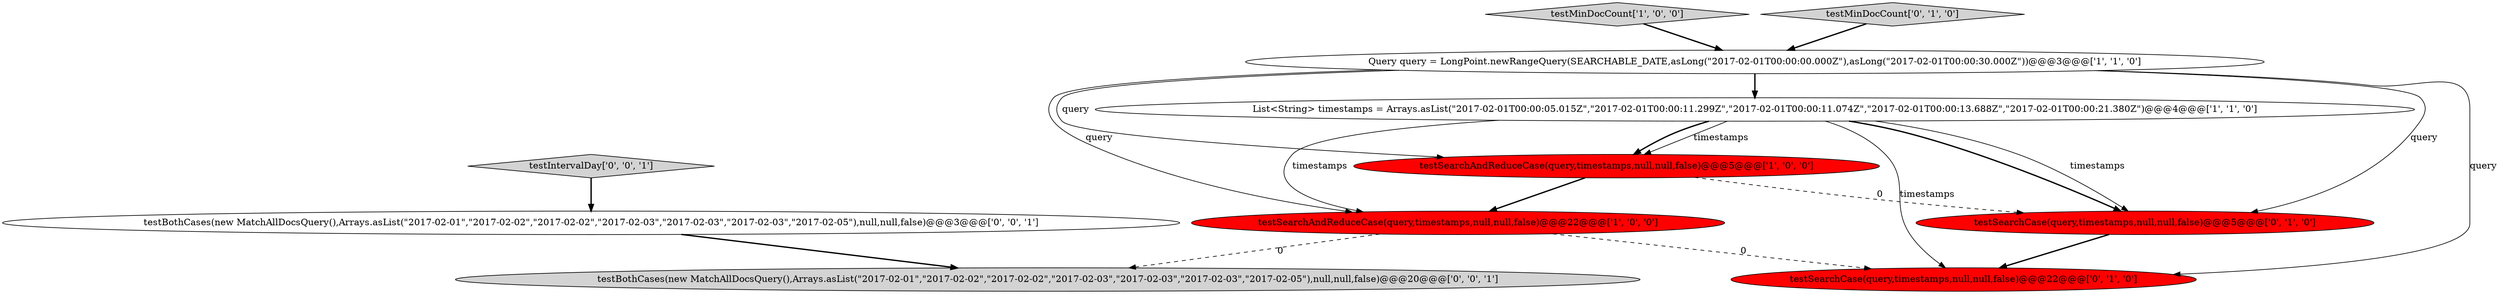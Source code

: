 digraph {
9 [style = filled, label = "testBothCases(new MatchAllDocsQuery(),Arrays.asList(\"2017-02-01\",\"2017-02-02\",\"2017-02-02\",\"2017-02-03\",\"2017-02-03\",\"2017-02-03\",\"2017-02-05\"),null,null,false)@@@3@@@['0', '0', '1']", fillcolor = white, shape = ellipse image = "AAA0AAABBB3BBB"];
2 [style = filled, label = "testSearchAndReduceCase(query,timestamps,null,null,false)@@@5@@@['1', '0', '0']", fillcolor = red, shape = ellipse image = "AAA1AAABBB1BBB"];
1 [style = filled, label = "testMinDocCount['1', '0', '0']", fillcolor = lightgray, shape = diamond image = "AAA0AAABBB1BBB"];
0 [style = filled, label = "List<String> timestamps = Arrays.asList(\"2017-02-01T00:00:05.015Z\",\"2017-02-01T00:00:11.299Z\",\"2017-02-01T00:00:11.074Z\",\"2017-02-01T00:00:13.688Z\",\"2017-02-01T00:00:21.380Z\")@@@4@@@['1', '1', '0']", fillcolor = white, shape = ellipse image = "AAA0AAABBB1BBB"];
10 [style = filled, label = "testBothCases(new MatchAllDocsQuery(),Arrays.asList(\"2017-02-01\",\"2017-02-02\",\"2017-02-02\",\"2017-02-03\",\"2017-02-03\",\"2017-02-03\",\"2017-02-05\"),null,null,false)@@@20@@@['0', '0', '1']", fillcolor = lightgray, shape = ellipse image = "AAA0AAABBB3BBB"];
6 [style = filled, label = "testSearchCase(query,timestamps,null,null,false)@@@5@@@['0', '1', '0']", fillcolor = red, shape = ellipse image = "AAA1AAABBB2BBB"];
3 [style = filled, label = "testSearchAndReduceCase(query,timestamps,null,null,false)@@@22@@@['1', '0', '0']", fillcolor = red, shape = ellipse image = "AAA1AAABBB1BBB"];
7 [style = filled, label = "testSearchCase(query,timestamps,null,null,false)@@@22@@@['0', '1', '0']", fillcolor = red, shape = ellipse image = "AAA1AAABBB2BBB"];
5 [style = filled, label = "testMinDocCount['0', '1', '0']", fillcolor = lightgray, shape = diamond image = "AAA0AAABBB2BBB"];
8 [style = filled, label = "testIntervalDay['0', '0', '1']", fillcolor = lightgray, shape = diamond image = "AAA0AAABBB3BBB"];
4 [style = filled, label = "Query query = LongPoint.newRangeQuery(SEARCHABLE_DATE,asLong(\"2017-02-01T00:00:00.000Z\"),asLong(\"2017-02-01T00:00:30.000Z\"))@@@3@@@['1', '1', '0']", fillcolor = white, shape = ellipse image = "AAA0AAABBB1BBB"];
4->3 [style = solid, label="query"];
1->4 [style = bold, label=""];
0->2 [style = solid, label="timestamps"];
4->6 [style = solid, label="query"];
3->10 [style = dashed, label="0"];
4->7 [style = solid, label="query"];
9->10 [style = bold, label=""];
6->7 [style = bold, label=""];
4->2 [style = solid, label="query"];
0->6 [style = bold, label=""];
0->3 [style = solid, label="timestamps"];
0->7 [style = solid, label="timestamps"];
3->7 [style = dashed, label="0"];
0->6 [style = solid, label="timestamps"];
5->4 [style = bold, label=""];
2->3 [style = bold, label=""];
4->0 [style = bold, label=""];
0->2 [style = bold, label=""];
8->9 [style = bold, label=""];
2->6 [style = dashed, label="0"];
}
